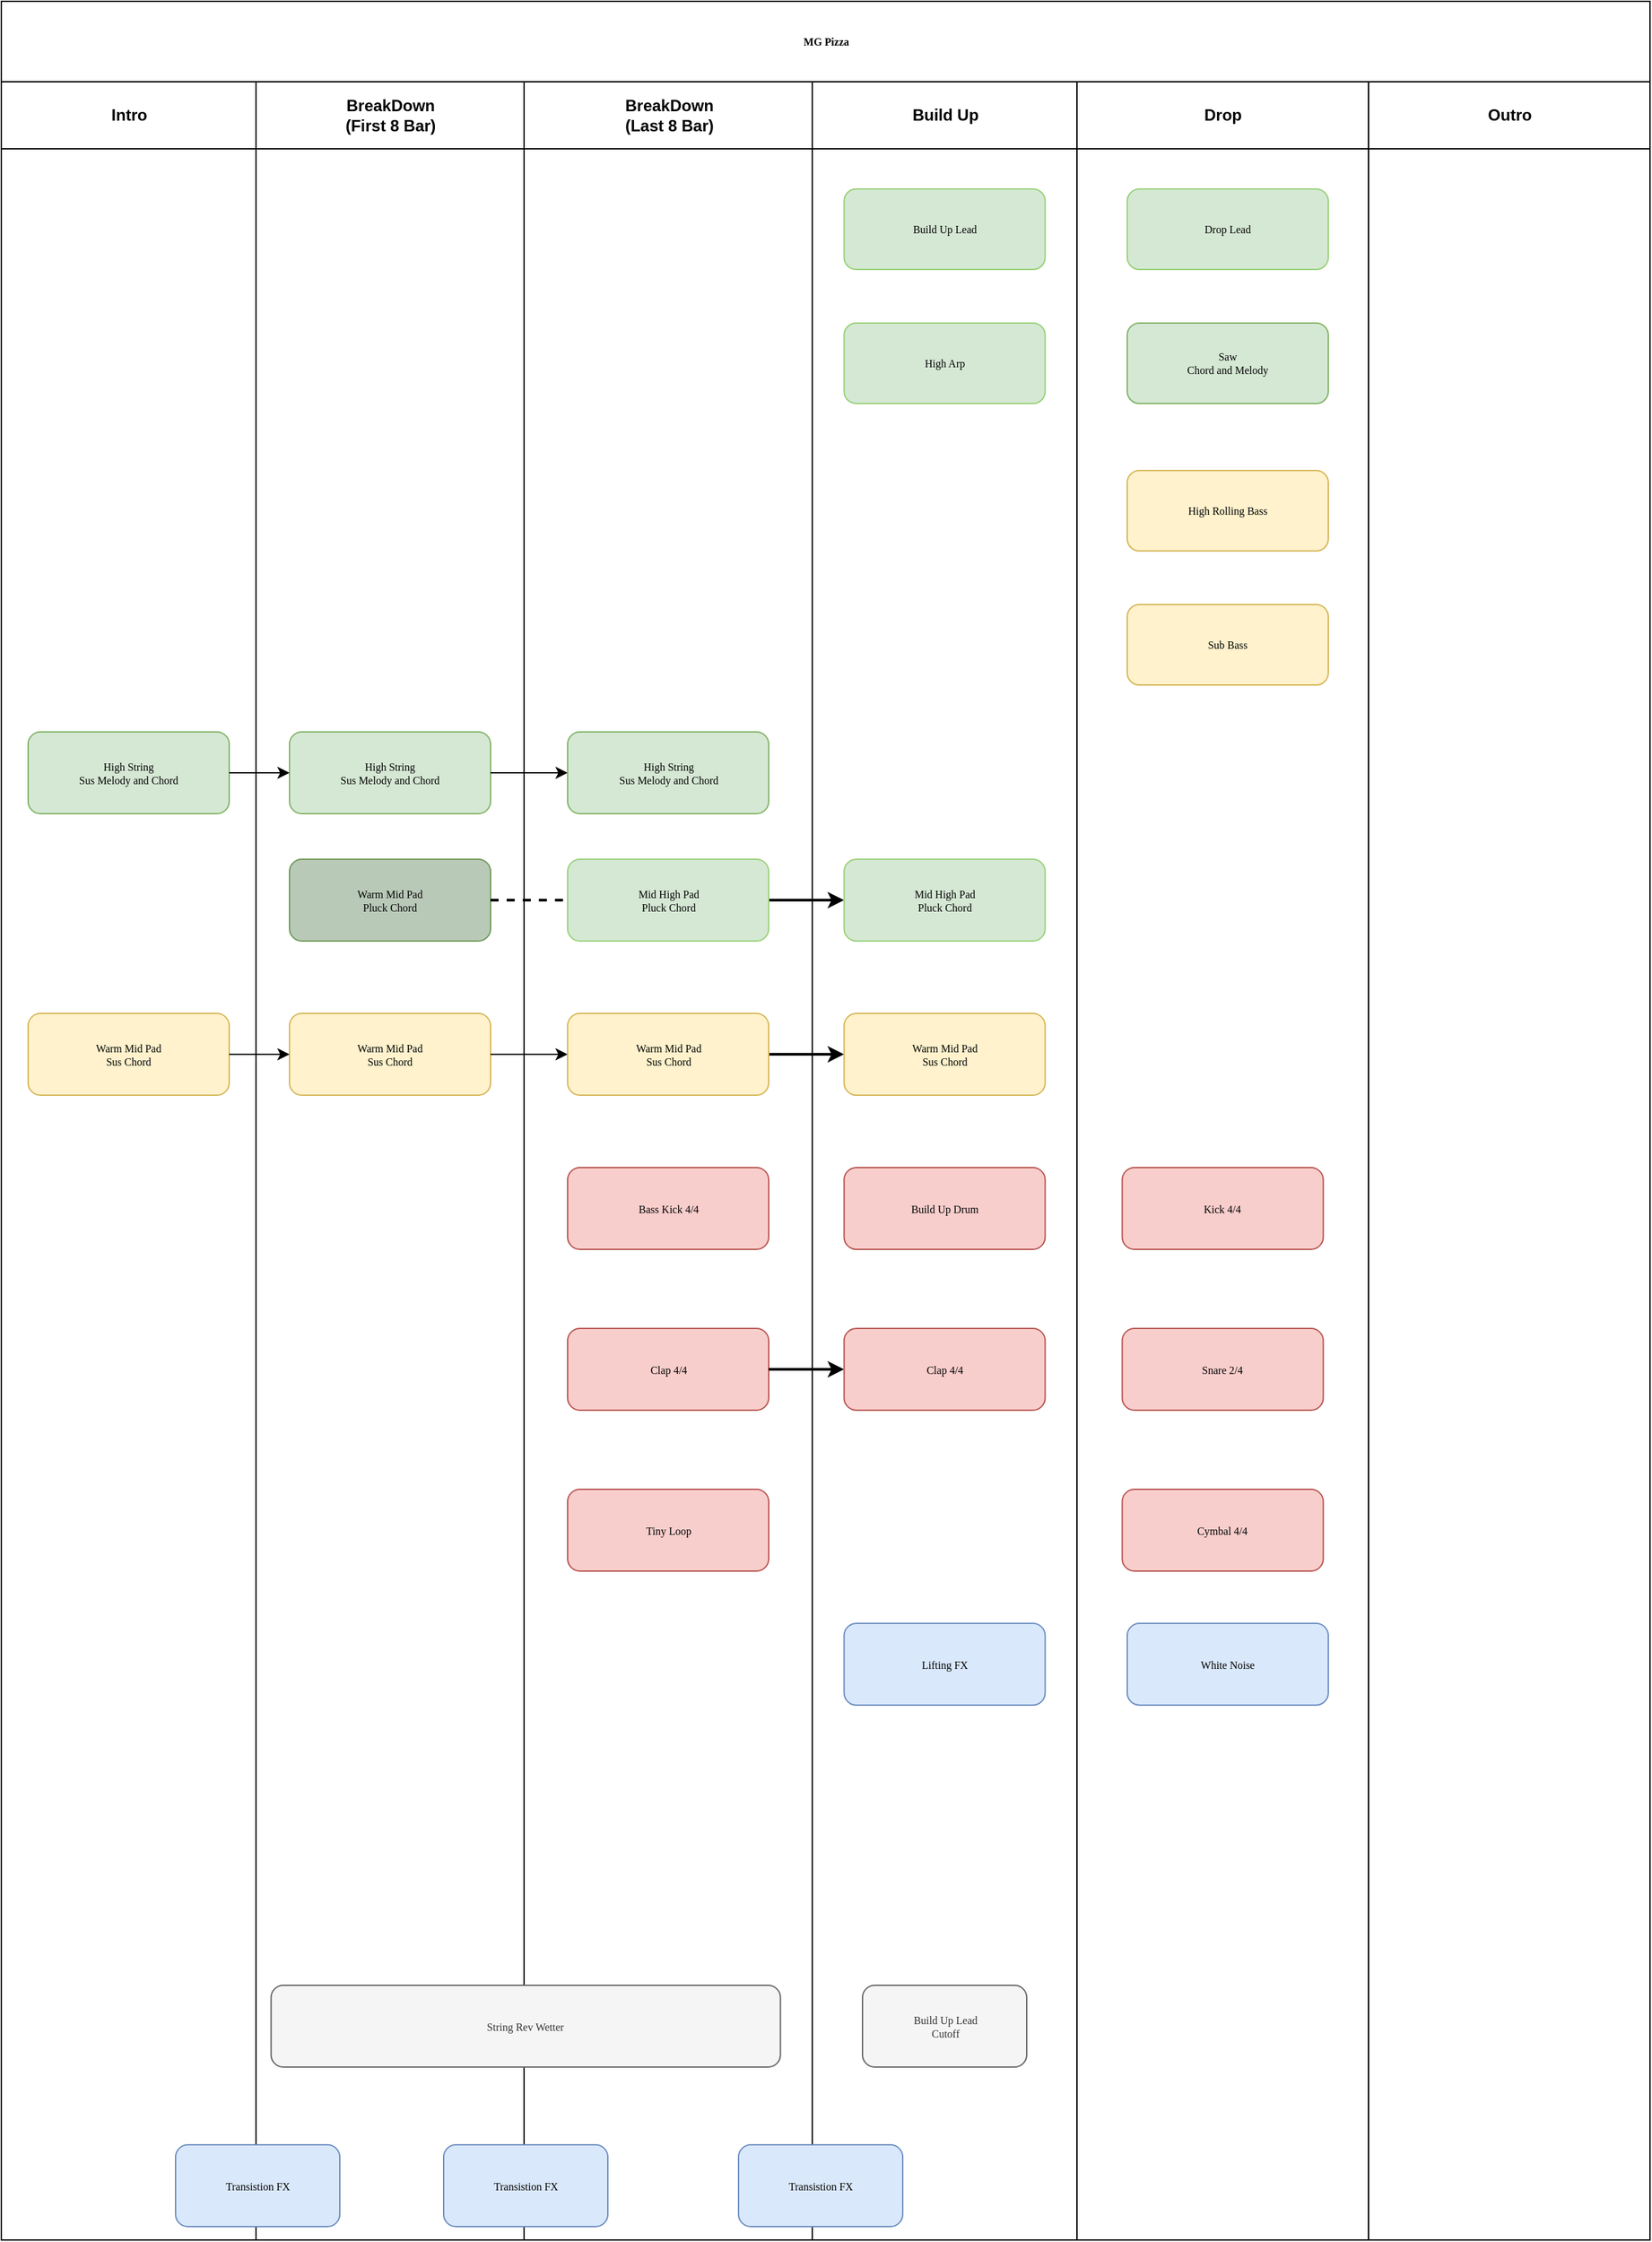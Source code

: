 <mxfile version="13.7.5" type="github">
  <diagram name="Page-1" id="74e2e168-ea6b-b213-b513-2b3c1d86103e">
    <mxGraphModel dx="1218" dy="765" grid="1" gridSize="10" guides="1" tooltips="1" connect="1" arrows="1" fold="1" page="1" pageScale="1" pageWidth="1100" pageHeight="850" background="#ffffff" math="0" shadow="0">
      <root>
        <mxCell id="0" />
        <mxCell id="1" parent="0" />
        <mxCell id="77e6c97f196da883-1" value="MG Pizza" style="swimlane;html=1;childLayout=stackLayout;startSize=60;rounded=0;shadow=0;labelBackgroundColor=none;strokeWidth=1;fontFamily=Verdana;fontSize=8;align=center;" parent="1" vertex="1">
          <mxGeometry x="70" y="40" width="1230" height="1670" as="geometry" />
        </mxCell>
        <mxCell id="77e6c97f196da883-2" value="Intro" style="swimlane;html=1;startSize=50;" parent="77e6c97f196da883-1" vertex="1">
          <mxGeometry y="60" width="190" height="1610" as="geometry">
            <mxRectangle y="20" width="30" height="730" as="alternateBounds" />
          </mxGeometry>
        </mxCell>
        <mxCell id="77e6c97f196da883-8" value="High String&lt;br&gt;Sus Melody and Chord" style="rounded=1;whiteSpace=wrap;html=1;shadow=0;labelBackgroundColor=none;strokeWidth=1;fontFamily=Verdana;fontSize=8;align=center;fillColor=#d5e8d4;strokeColor=#82b366;" parent="77e6c97f196da883-2" vertex="1">
          <mxGeometry x="20" y="485" width="150" height="61" as="geometry" />
        </mxCell>
        <mxCell id="77e6c97f196da883-9" value="Warm Mid Pad&lt;br&gt;Sus Chord" style="rounded=1;whiteSpace=wrap;html=1;shadow=0;labelBackgroundColor=none;strokeWidth=1;fontFamily=Verdana;fontSize=8;align=center;fillColor=#fff2cc;strokeColor=#d6b656;" parent="77e6c97f196da883-2" vertex="1">
          <mxGeometry x="20" y="695" width="150" height="61" as="geometry" />
        </mxCell>
        <mxCell id="77e6c97f196da883-3" value="BreakDown&lt;br&gt;(First 8 Bar)" style="swimlane;html=1;startSize=50;" parent="77e6c97f196da883-1" vertex="1">
          <mxGeometry x="190" y="60" width="200" height="1610" as="geometry" />
        </mxCell>
        <mxCell id="2bjkUTbexVMFcL-hj4TM-1" value="High String&lt;br&gt;Sus Melody and Chord" style="rounded=1;whiteSpace=wrap;html=1;shadow=0;labelBackgroundColor=none;strokeWidth=1;fontFamily=Verdana;fontSize=8;align=center;fillColor=#d5e8d4;strokeColor=#82b366;" parent="77e6c97f196da883-3" vertex="1">
          <mxGeometry x="25" y="485" width="150" height="61" as="geometry" />
        </mxCell>
        <mxCell id="2bjkUTbexVMFcL-hj4TM-9" value="Warm Mid Pad&lt;br&gt;Pluck Chord" style="rounded=1;whiteSpace=wrap;html=1;shadow=0;labelBackgroundColor=none;strokeWidth=1;fontFamily=Verdana;fontSize=8;align=center;strokeColor=#6F9957;fillColor=#B9C9B8;" parent="77e6c97f196da883-3" vertex="1">
          <mxGeometry x="25" y="580" width="150" height="61" as="geometry" />
        </mxCell>
        <mxCell id="2bjkUTbexVMFcL-hj4TM-3" value="Warm Mid Pad&lt;br&gt;Sus Chord" style="rounded=1;whiteSpace=wrap;html=1;shadow=0;labelBackgroundColor=none;strokeWidth=1;fontFamily=Verdana;fontSize=8;align=center;fillColor=#fff2cc;strokeColor=#d6b656;" parent="77e6c97f196da883-3" vertex="1">
          <mxGeometry x="25" y="695" width="150" height="61" as="geometry" />
        </mxCell>
        <mxCell id="2bjkUTbexVMFcL-hj4TM-2" style="edgeStyle=orthogonalEdgeStyle;rounded=0;orthogonalLoop=1;jettySize=auto;html=1;exitX=1;exitY=0.5;exitDx=0;exitDy=0;entryX=0;entryY=0.5;entryDx=0;entryDy=0;" parent="77e6c97f196da883-1" source="77e6c97f196da883-8" target="2bjkUTbexVMFcL-hj4TM-1" edge="1">
          <mxGeometry relative="1" as="geometry" />
        </mxCell>
        <mxCell id="2bjkUTbexVMFcL-hj4TM-11" value="" style="edgeStyle=orthogonalEdgeStyle;rounded=0;orthogonalLoop=1;jettySize=auto;html=1;" parent="77e6c97f196da883-1" source="2bjkUTbexVMFcL-hj4TM-1" target="2bjkUTbexVMFcL-hj4TM-10" edge="1">
          <mxGeometry relative="1" as="geometry" />
        </mxCell>
        <mxCell id="2bjkUTbexVMFcL-hj4TM-4" style="edgeStyle=orthogonalEdgeStyle;rounded=0;orthogonalLoop=1;jettySize=auto;html=1;" parent="77e6c97f196da883-1" source="77e6c97f196da883-9" target="2bjkUTbexVMFcL-hj4TM-3" edge="1">
          <mxGeometry relative="1" as="geometry" />
        </mxCell>
        <mxCell id="2bjkUTbexVMFcL-hj4TM-13" value="" style="edgeStyle=orthogonalEdgeStyle;rounded=0;orthogonalLoop=1;jettySize=auto;html=1;" parent="77e6c97f196da883-1" source="2bjkUTbexVMFcL-hj4TM-3" target="2bjkUTbexVMFcL-hj4TM-12" edge="1">
          <mxGeometry relative="1" as="geometry" />
        </mxCell>
        <mxCell id="2bjkUTbexVMFcL-hj4TM-16" value="" style="endArrow=none;dashed=1;html=1;strokeWidth=2;exitX=1;exitY=0.5;exitDx=0;exitDy=0;entryX=0;entryY=0.5;entryDx=0;entryDy=0;" parent="77e6c97f196da883-1" source="2bjkUTbexVMFcL-hj4TM-9" target="2bjkUTbexVMFcL-hj4TM-14" edge="1">
          <mxGeometry width="50" height="50" relative="1" as="geometry">
            <mxPoint x="370" y="630" as="sourcePoint" />
            <mxPoint x="410" y="630" as="targetPoint" />
            <Array as="points" />
          </mxGeometry>
        </mxCell>
        <mxCell id="2bjkUTbexVMFcL-hj4TM-25" value="" style="edgeStyle=orthogonalEdgeStyle;rounded=0;orthogonalLoop=1;jettySize=auto;html=1;strokeWidth=2;" parent="77e6c97f196da883-1" source="2bjkUTbexVMFcL-hj4TM-12" target="2bjkUTbexVMFcL-hj4TM-24" edge="1">
          <mxGeometry relative="1" as="geometry" />
        </mxCell>
        <mxCell id="2bjkUTbexVMFcL-hj4TM-27" value="" style="edgeStyle=orthogonalEdgeStyle;rounded=0;orthogonalLoop=1;jettySize=auto;html=1;strokeWidth=2;" parent="77e6c97f196da883-1" source="2bjkUTbexVMFcL-hj4TM-14" target="2bjkUTbexVMFcL-hj4TM-26" edge="1">
          <mxGeometry relative="1" as="geometry" />
        </mxCell>
        <mxCell id="77e6c97f196da883-4" value="BreakDown&lt;br&gt;(Last 8 Bar)" style="swimlane;html=1;startSize=50;" parent="77e6c97f196da883-1" vertex="1">
          <mxGeometry x="390" y="60" width="215" height="1610" as="geometry" />
        </mxCell>
        <mxCell id="nY8iIPvAzV6Sv8cFecZf-1" value="String Rev Wetter" style="rounded=1;whiteSpace=wrap;html=1;shadow=0;labelBackgroundColor=none;strokeWidth=1;fontFamily=Verdana;fontSize=8;align=center;fillColor=#f5f5f5;strokeColor=#666666;fontColor=#333333;" vertex="1" parent="77e6c97f196da883-4">
          <mxGeometry x="-188.75" y="1420" width="380" height="61" as="geometry" />
        </mxCell>
        <mxCell id="2bjkUTbexVMFcL-hj4TM-17" value="Bass Kick 4/4" style="rounded=1;whiteSpace=wrap;html=1;shadow=0;labelBackgroundColor=none;strokeWidth=1;fontFamily=Verdana;fontSize=8;align=center;fillColor=#f8cecc;strokeColor=#b85450;" parent="77e6c97f196da883-4" vertex="1">
          <mxGeometry x="32.5" y="810" width="150" height="61" as="geometry" />
        </mxCell>
        <mxCell id="2bjkUTbexVMFcL-hj4TM-12" value="Warm Mid Pad&lt;br&gt;Sus Chord" style="rounded=1;whiteSpace=wrap;html=1;shadow=0;labelBackgroundColor=none;strokeWidth=1;fontFamily=Verdana;fontSize=8;align=center;fillColor=#fff2cc;strokeColor=#d6b656;" parent="77e6c97f196da883-4" vertex="1">
          <mxGeometry x="32.5" y="695" width="150" height="61" as="geometry" />
        </mxCell>
        <mxCell id="2bjkUTbexVMFcL-hj4TM-14" value="Mid High Pad&lt;br&gt;Pluck Chord" style="rounded=1;whiteSpace=wrap;html=1;shadow=0;labelBackgroundColor=none;strokeWidth=1;fontFamily=Verdana;fontSize=8;align=center;fillColor=#d5e8d4;strokeColor=#98D177;" parent="77e6c97f196da883-4" vertex="1">
          <mxGeometry x="32.5" y="580" width="150" height="61" as="geometry" />
        </mxCell>
        <mxCell id="2bjkUTbexVMFcL-hj4TM-10" value="High String&lt;br&gt;Sus Melody and Chord" style="rounded=1;whiteSpace=wrap;html=1;shadow=0;labelBackgroundColor=none;strokeWidth=1;fontFamily=Verdana;fontSize=8;align=center;fillColor=#d5e8d4;strokeColor=#82b366;" parent="77e6c97f196da883-4" vertex="1">
          <mxGeometry x="32.5" y="485" width="150" height="61" as="geometry" />
        </mxCell>
        <mxCell id="2bjkUTbexVMFcL-hj4TM-18" value="Clap 4/4" style="rounded=1;whiteSpace=wrap;html=1;shadow=0;labelBackgroundColor=none;strokeWidth=1;fontFamily=Verdana;fontSize=8;align=center;fillColor=#f8cecc;strokeColor=#b85450;" parent="77e6c97f196da883-4" vertex="1">
          <mxGeometry x="32.5" y="930" width="150" height="61" as="geometry" />
        </mxCell>
        <mxCell id="2bjkUTbexVMFcL-hj4TM-19" value="Tiny Loop" style="rounded=1;whiteSpace=wrap;html=1;shadow=0;labelBackgroundColor=none;strokeWidth=1;fontFamily=Verdana;fontSize=8;align=center;fillColor=#f8cecc;strokeColor=#b85450;" parent="77e6c97f196da883-4" vertex="1">
          <mxGeometry x="32.5" y="1050" width="150" height="61" as="geometry" />
        </mxCell>
        <mxCell id="2bjkUTbexVMFcL-hj4TM-23" value="" style="edgeStyle=orthogonalEdgeStyle;rounded=0;orthogonalLoop=1;jettySize=auto;html=1;strokeWidth=2;" parent="77e6c97f196da883-1" source="2bjkUTbexVMFcL-hj4TM-18" target="2bjkUTbexVMFcL-hj4TM-22" edge="1">
          <mxGeometry relative="1" as="geometry" />
        </mxCell>
        <mxCell id="77e6c97f196da883-5" value="Build Up" style="swimlane;html=1;startSize=50;" parent="77e6c97f196da883-1" vertex="1">
          <mxGeometry x="605" y="60" width="197.5" height="1610" as="geometry" />
        </mxCell>
        <mxCell id="77e6c97f196da883-36" style="edgeStyle=orthogonalEdgeStyle;rounded=1;html=1;labelBackgroundColor=none;startArrow=none;startFill=0;startSize=5;endArrow=classicThin;endFill=1;endSize=5;jettySize=auto;orthogonalLoop=1;strokeWidth=1;fontFamily=Verdana;fontSize=8" parent="77e6c97f196da883-5" edge="1">
          <mxGeometry relative="1" as="geometry">
            <mxPoint x="80" y="620" as="sourcePoint" />
          </mxGeometry>
        </mxCell>
        <mxCell id="2bjkUTbexVMFcL-hj4TM-30" value="Build Up Lead" style="rounded=1;whiteSpace=wrap;html=1;shadow=0;labelBackgroundColor=none;strokeWidth=1;fontFamily=Verdana;fontSize=8;align=center;fillColor=#d5e8d4;strokeColor=#98D177;" parent="77e6c97f196da883-5" vertex="1">
          <mxGeometry x="23.75" y="80" width="150" height="60" as="geometry" />
        </mxCell>
        <mxCell id="2bjkUTbexVMFcL-hj4TM-28" value="High Arp" style="rounded=1;whiteSpace=wrap;html=1;shadow=0;labelBackgroundColor=none;strokeWidth=1;fontFamily=Verdana;fontSize=8;align=center;fillColor=#d5e8d4;strokeColor=#98D177;" parent="77e6c97f196da883-5" vertex="1">
          <mxGeometry x="23.75" y="180" width="150" height="60" as="geometry" />
        </mxCell>
        <mxCell id="2bjkUTbexVMFcL-hj4TM-26" value="Mid High Pad&lt;br&gt;Pluck Chord" style="rounded=1;whiteSpace=wrap;html=1;shadow=0;labelBackgroundColor=none;strokeWidth=1;fontFamily=Verdana;fontSize=8;align=center;fillColor=#d5e8d4;strokeColor=#98D177;" parent="77e6c97f196da883-5" vertex="1">
          <mxGeometry x="23.75" y="580" width="150" height="61" as="geometry" />
        </mxCell>
        <mxCell id="2bjkUTbexVMFcL-hj4TM-24" value="Warm Mid Pad&lt;br&gt;Sus Chord" style="rounded=1;whiteSpace=wrap;html=1;shadow=0;labelBackgroundColor=none;strokeWidth=1;fontFamily=Verdana;fontSize=8;align=center;fillColor=#fff2cc;strokeColor=#d6b656;" parent="77e6c97f196da883-5" vertex="1">
          <mxGeometry x="23.75" y="695" width="150" height="61" as="geometry" />
        </mxCell>
        <mxCell id="2bjkUTbexVMFcL-hj4TM-31" value="Build Up Drum" style="rounded=1;whiteSpace=wrap;html=1;shadow=0;labelBackgroundColor=none;strokeWidth=1;fontFamily=Verdana;fontSize=8;align=center;fillColor=#f8cecc;strokeColor=#b85450;" parent="77e6c97f196da883-5" vertex="1">
          <mxGeometry x="23.75" y="810" width="150" height="61" as="geometry" />
        </mxCell>
        <mxCell id="2bjkUTbexVMFcL-hj4TM-22" value="Clap 4/4" style="rounded=1;whiteSpace=wrap;html=1;shadow=0;labelBackgroundColor=none;strokeWidth=1;fontFamily=Verdana;fontSize=8;align=center;fillColor=#f8cecc;strokeColor=#b85450;" parent="77e6c97f196da883-5" vertex="1">
          <mxGeometry x="23.75" y="930" width="150" height="61" as="geometry" />
        </mxCell>
        <mxCell id="2bjkUTbexVMFcL-hj4TM-32" value="Lifting FX" style="rounded=1;whiteSpace=wrap;html=1;shadow=0;labelBackgroundColor=none;strokeWidth=1;fontFamily=Verdana;fontSize=8;align=center;fillColor=#dae8fc;strokeColor=#6c8ebf;" parent="77e6c97f196da883-5" vertex="1">
          <mxGeometry x="23.75" y="1150" width="150" height="61" as="geometry" />
        </mxCell>
        <mxCell id="nY8iIPvAzV6Sv8cFecZf-2" value="Build Up Lead&lt;br&gt;Cutoff" style="rounded=1;whiteSpace=wrap;html=1;shadow=0;labelBackgroundColor=none;strokeWidth=1;fontFamily=Verdana;fontSize=8;align=center;fillColor=#f5f5f5;strokeColor=#666666;fontColor=#333333;" vertex="1" parent="77e6c97f196da883-5">
          <mxGeometry x="37.5" y="1420" width="122.5" height="61" as="geometry" />
        </mxCell>
        <mxCell id="77e6c97f196da883-6" value="Drop" style="swimlane;html=1;startSize=50;" parent="77e6c97f196da883-1" vertex="1">
          <mxGeometry x="802.5" y="60" width="217.5" height="1610" as="geometry" />
        </mxCell>
        <mxCell id="nY8iIPvAzV6Sv8cFecZf-4" value="White Noise" style="rounded=1;whiteSpace=wrap;html=1;shadow=0;labelBackgroundColor=none;strokeWidth=1;fontFamily=Verdana;fontSize=8;align=center;fillColor=#dae8fc;strokeColor=#6c8ebf;" vertex="1" parent="77e6c97f196da883-6">
          <mxGeometry x="37.5" y="1150" width="150" height="61" as="geometry" />
        </mxCell>
        <mxCell id="nY8iIPvAzV6Sv8cFecZf-3" value="Cymbal 4/4" style="rounded=1;whiteSpace=wrap;html=1;shadow=0;labelBackgroundColor=none;strokeWidth=1;fontFamily=Verdana;fontSize=8;align=center;fillColor=#f8cecc;strokeColor=#b85450;" vertex="1" parent="77e6c97f196da883-6">
          <mxGeometry x="33.75" y="1050" width="150" height="61" as="geometry" />
        </mxCell>
        <mxCell id="2bjkUTbexVMFcL-hj4TM-42" value="Kick 4/4" style="rounded=1;whiteSpace=wrap;html=1;shadow=0;labelBackgroundColor=none;strokeWidth=1;fontFamily=Verdana;fontSize=8;align=center;fillColor=#f8cecc;strokeColor=#b85450;" parent="77e6c97f196da883-6" vertex="1">
          <mxGeometry x="33.75" y="810" width="150" height="61" as="geometry" />
        </mxCell>
        <mxCell id="2bjkUTbexVMFcL-hj4TM-41" value="Sub Bass" style="rounded=1;whiteSpace=wrap;html=1;shadow=0;labelBackgroundColor=none;strokeWidth=1;fontFamily=Verdana;fontSize=8;align=center;fillColor=#fff2cc;strokeColor=#d6b656;" parent="77e6c97f196da883-6" vertex="1">
          <mxGeometry x="37.5" y="390" width="150" height="60" as="geometry" />
        </mxCell>
        <mxCell id="2bjkUTbexVMFcL-hj4TM-36" value="Drop Lead" style="rounded=1;whiteSpace=wrap;html=1;shadow=0;labelBackgroundColor=none;strokeWidth=1;fontFamily=Verdana;fontSize=8;align=center;fillColor=#d5e8d4;strokeColor=#98D177;" parent="77e6c97f196da883-6" vertex="1">
          <mxGeometry x="37.5" y="80" width="150" height="60" as="geometry" />
        </mxCell>
        <mxCell id="2bjkUTbexVMFcL-hj4TM-39" value="Saw&lt;br&gt;Chord and Melody" style="rounded=1;whiteSpace=wrap;html=1;shadow=0;labelBackgroundColor=none;strokeWidth=1;fontFamily=Verdana;fontSize=8;align=center;fillColor=#d5e8d4;strokeColor=#82b366;" parent="77e6c97f196da883-6" vertex="1">
          <mxGeometry x="37.5" y="180" width="150" height="60" as="geometry" />
        </mxCell>
        <mxCell id="2bjkUTbexVMFcL-hj4TM-40" value="High Rolling Bass" style="rounded=1;whiteSpace=wrap;html=1;shadow=0;labelBackgroundColor=none;strokeWidth=1;fontFamily=Verdana;fontSize=8;align=center;fillColor=#fff2cc;strokeColor=#d6b656;" parent="77e6c97f196da883-6" vertex="1">
          <mxGeometry x="37.5" y="290" width="150" height="60" as="geometry" />
        </mxCell>
        <mxCell id="2bjkUTbexVMFcL-hj4TM-43" value="Snare 2/4" style="rounded=1;whiteSpace=wrap;html=1;shadow=0;labelBackgroundColor=none;strokeWidth=1;fontFamily=Verdana;fontSize=8;align=center;fillColor=#f8cecc;strokeColor=#b85450;" parent="77e6c97f196da883-6" vertex="1">
          <mxGeometry x="33.75" y="930" width="150" height="61" as="geometry" />
        </mxCell>
        <mxCell id="77e6c97f196da883-7" value="Outro" style="swimlane;html=1;startSize=50;" parent="77e6c97f196da883-1" vertex="1">
          <mxGeometry x="1020" y="60" width="210" height="1610" as="geometry" />
        </mxCell>
        <mxCell id="2bjkUTbexVMFcL-hj4TM-44" value="Transistion FX" style="rounded=1;whiteSpace=wrap;html=1;shadow=0;labelBackgroundColor=none;strokeWidth=1;fontFamily=Verdana;fontSize=8;align=center;fillColor=#dae8fc;strokeColor=#6c8ebf;" parent="1" vertex="1">
          <mxGeometry x="200" y="1639" width="122.5" height="61" as="geometry" />
        </mxCell>
        <mxCell id="2bjkUTbexVMFcL-hj4TM-45" value="Transistion FX" style="rounded=1;whiteSpace=wrap;html=1;shadow=0;labelBackgroundColor=none;strokeWidth=1;fontFamily=Verdana;fontSize=8;align=center;fillColor=#dae8fc;strokeColor=#6c8ebf;" parent="1" vertex="1">
          <mxGeometry x="400" y="1639" width="122.5" height="61" as="geometry" />
        </mxCell>
        <mxCell id="2bjkUTbexVMFcL-hj4TM-46" value="Transistion FX" style="rounded=1;whiteSpace=wrap;html=1;shadow=0;labelBackgroundColor=none;strokeWidth=1;fontFamily=Verdana;fontSize=8;align=center;fillColor=#dae8fc;strokeColor=#6c8ebf;" parent="1" vertex="1">
          <mxGeometry x="620" y="1639" width="122.5" height="61" as="geometry" />
        </mxCell>
      </root>
    </mxGraphModel>
  </diagram>
</mxfile>
